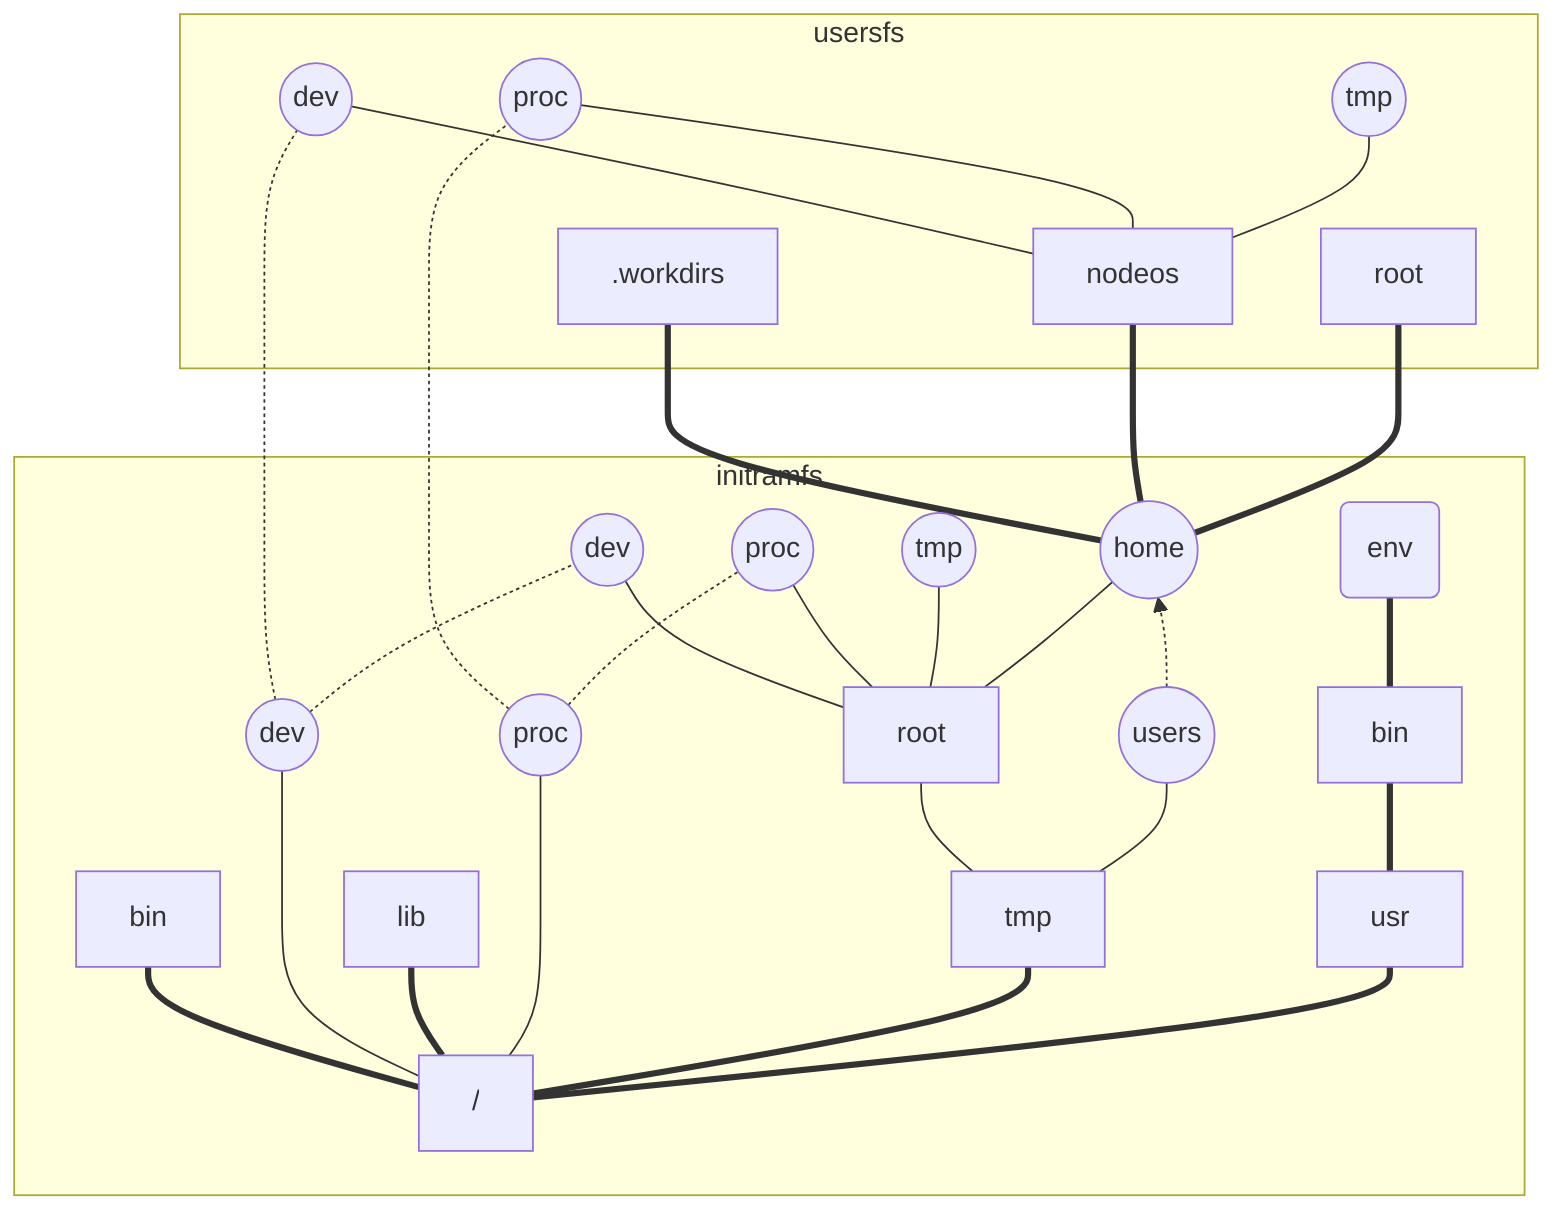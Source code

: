 graph BT
  subgraph initramfs
    / === ibin[bin]
    / --- DEV((dev))
    / === ilib[lib]
    / --- proc((proc))
    / === tmp

    /   === usr
    usr === bin
    bin === ENV(env)

    tmp --- root
    tmp --- users((users))

    root --- RDEV((dev))
    root --- rproc((proc))
    root --- rtmp((tmp))

    root --- home((home))
  end

  subgraph usersfs
    .workdirs
    nodeos
    uroot[root]

    nodeos --- NDEV((dev))
    nodeos --- nproc((proc))
    nodeos --- ntmp((tmp))
  end

  home === .workdirs
  home === nodeos
  home === uroot

  users -.-> home

  DEV  -.- NDEV
  proc -.- nproc

  DEV  -.- RDEV
  proc -.- rproc